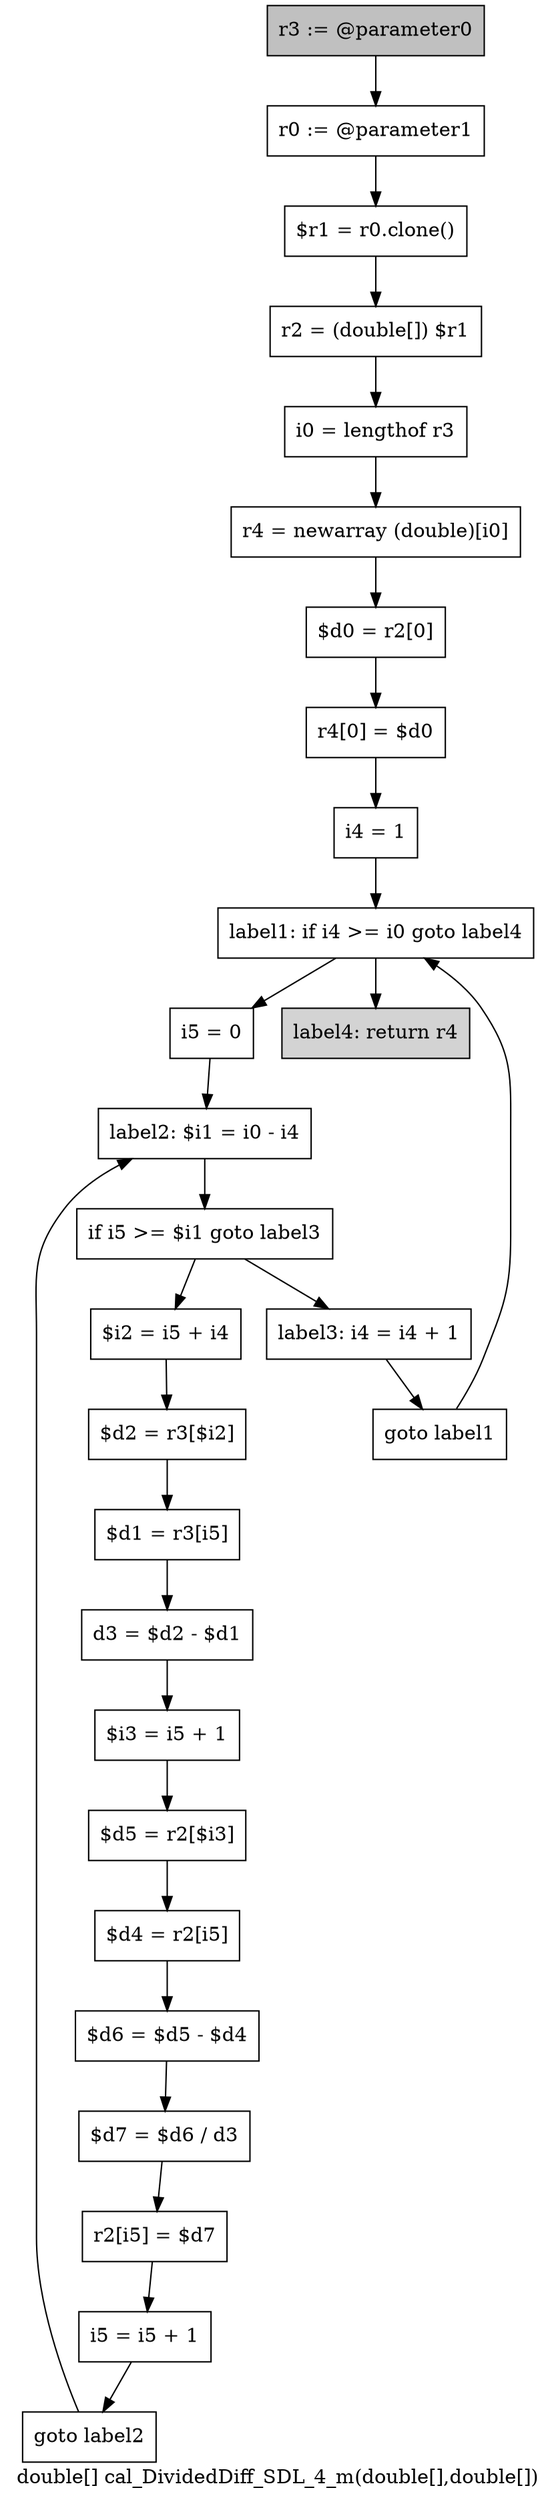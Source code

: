 digraph "double[] cal_DividedDiff_SDL_4_m(double[],double[])" {
    label="double[] cal_DividedDiff_SDL_4_m(double[],double[])";
    node [shape=box];
    "0" [style=filled,fillcolor=gray,label="r3 := @parameter0",];
    "1" [label="r0 := @parameter1",];
    "0"->"1";
    "2" [label="$r1 = r0.clone()",];
    "1"->"2";
    "3" [label="r2 = (double[]) $r1",];
    "2"->"3";
    "4" [label="i0 = lengthof r3",];
    "3"->"4";
    "5" [label="r4 = newarray (double)[i0]",];
    "4"->"5";
    "6" [label="$d0 = r2[0]",];
    "5"->"6";
    "7" [label="r4[0] = $d0",];
    "6"->"7";
    "8" [label="i4 = 1",];
    "7"->"8";
    "9" [label="label1: if i4 >= i0 goto label4",];
    "8"->"9";
    "10" [label="i5 = 0",];
    "9"->"10";
    "27" [style=filled,fillcolor=lightgray,label="label4: return r4",];
    "9"->"27";
    "11" [label="label2: $i1 = i0 - i4",];
    "10"->"11";
    "12" [label="if i5 >= $i1 goto label3",];
    "11"->"12";
    "13" [label="$i2 = i5 + i4",];
    "12"->"13";
    "25" [label="label3: i4 = i4 + 1",];
    "12"->"25";
    "14" [label="$d2 = r3[$i2]",];
    "13"->"14";
    "15" [label="$d1 = r3[i5]",];
    "14"->"15";
    "16" [label="d3 = $d2 - $d1",];
    "15"->"16";
    "17" [label="$i3 = i5 + 1",];
    "16"->"17";
    "18" [label="$d5 = r2[$i3]",];
    "17"->"18";
    "19" [label="$d4 = r2[i5]",];
    "18"->"19";
    "20" [label="$d6 = $d5 - $d4",];
    "19"->"20";
    "21" [label="$d7 = $d6 / d3",];
    "20"->"21";
    "22" [label="r2[i5] = $d7",];
    "21"->"22";
    "23" [label="i5 = i5 + 1",];
    "22"->"23";
    "24" [label="goto label2",];
    "23"->"24";
    "24"->"11";
    "26" [label="goto label1",];
    "25"->"26";
    "26"->"9";
}
